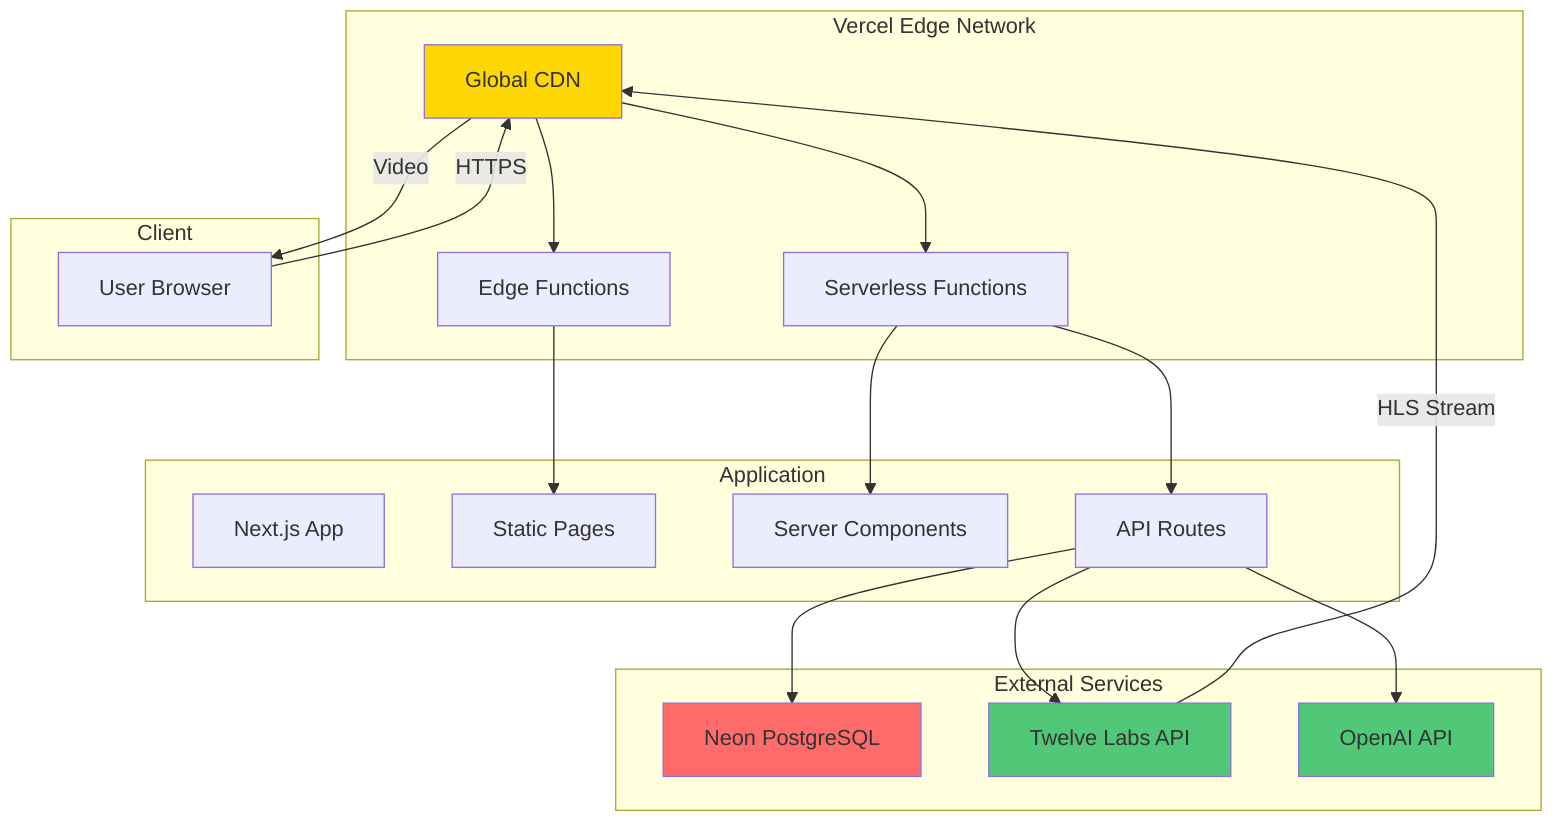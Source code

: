 graph TB
    subgraph "Vercel Edge Network"
        A[Global CDN]
        B[Edge Functions]
        C[Serverless Functions]
    end
    
    subgraph "Application"
        D[Next.js App]
        D1[Static Pages]
        D2[Server Components]
        D3[API Routes]
    end
    
    subgraph "External Services"
        E1[Neon PostgreSQL]
        E2[Twelve Labs API]
        E3[OpenAI API]
    end
    
    subgraph "Client"
        F[User Browser]
    end
    
    F -->|HTTPS| A
    A --> B
    B --> D1
    A --> C
    C --> D2 & D3
    
    D3 --> E1 & E2 & E3
    
    E2 -->|HLS Stream| A
    A -->|Video| F
    
    style A fill:#FFD700
    style E1 fill:#FF6B6B
    style E2 fill:#50C878
    style E3 fill:#50C878